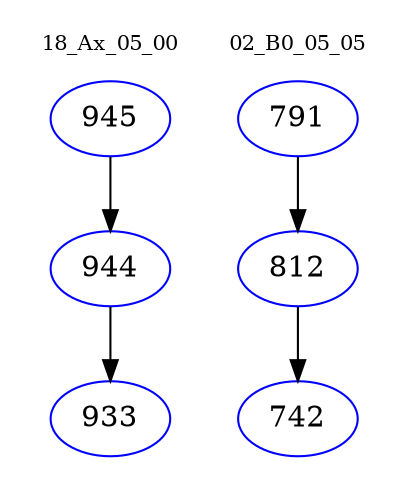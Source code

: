 digraph{
subgraph cluster_0 {
color = white
label = "18_Ax_05_00";
fontsize=10;
T0_945 [label="945", color="blue"]
T0_945 -> T0_944 [color="black"]
T0_944 [label="944", color="blue"]
T0_944 -> T0_933 [color="black"]
T0_933 [label="933", color="blue"]
}
subgraph cluster_1 {
color = white
label = "02_B0_05_05";
fontsize=10;
T1_791 [label="791", color="blue"]
T1_791 -> T1_812 [color="black"]
T1_812 [label="812", color="blue"]
T1_812 -> T1_742 [color="black"]
T1_742 [label="742", color="blue"]
}
}
